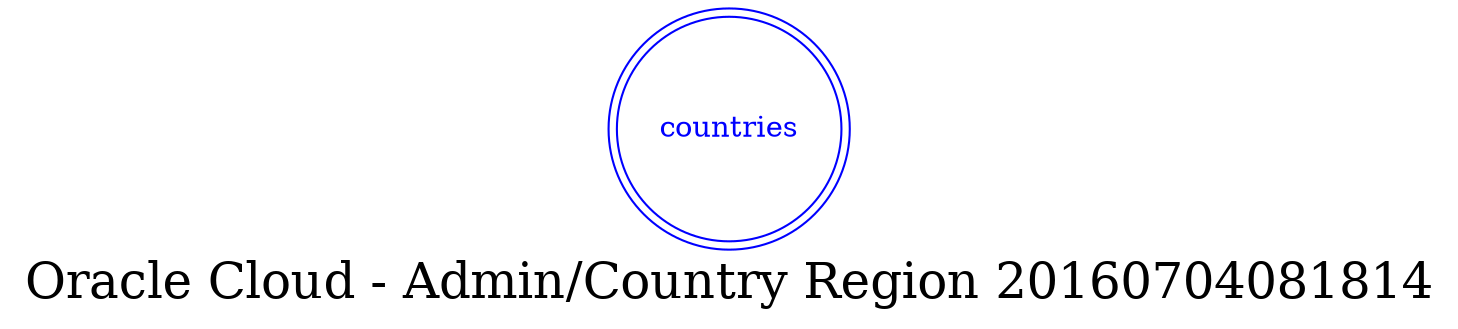 digraph LexiconGraph {
graph[label="Oracle Cloud - Admin/Country Region 20160704081814", fontsize=24]
splines=true
"countries" [color=blue, fontcolor=blue, shape=doublecircle]
}
